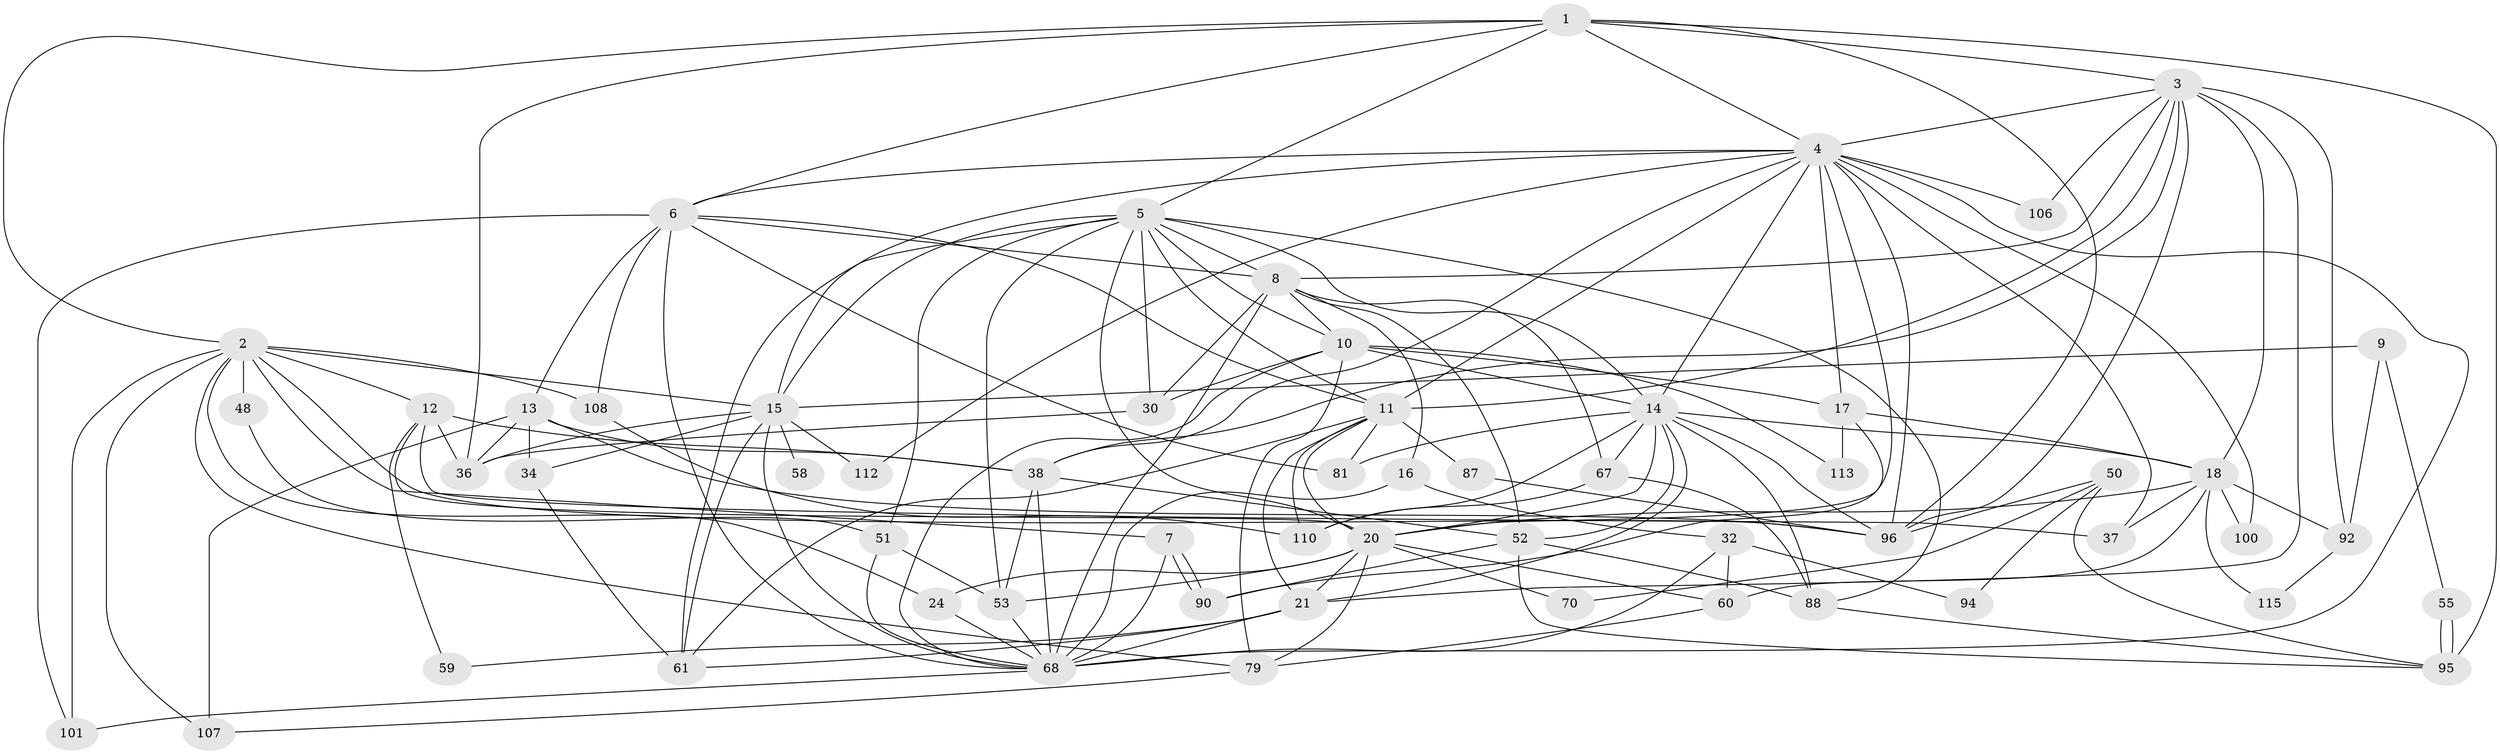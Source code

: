 // original degree distribution, {3: 0.23931623931623933, 4: 0.2905982905982906, 6: 0.11965811965811966, 2: 0.15384615384615385, 5: 0.1452991452991453, 7: 0.042735042735042736, 8: 0.008547008547008548}
// Generated by graph-tools (version 1.1) at 2025/15/03/09/25 04:15:06]
// undirected, 58 vertices, 158 edges
graph export_dot {
graph [start="1"]
  node [color=gray90,style=filled];
  1 [super="+64"];
  2 [super="+46+83"];
  3 [super="+40+47"];
  4 [super="+19+89+22"];
  5 [super="+42+28"];
  6 [super="+45"];
  7;
  8 [super="+77+80"];
  9;
  10 [super="+71+49"];
  11 [super="+44+29+66"];
  12;
  13 [super="+99"];
  14 [super="+65+103"];
  15 [super="+25+39"];
  16;
  17 [super="+27"];
  18 [super="+86"];
  20 [super="+63+23"];
  21 [super="+35+33"];
  24;
  30;
  32;
  34;
  36;
  37;
  38 [super="+97+109+54+69"];
  48;
  50;
  51;
  52 [super="+93"];
  53 [super="+85+62"];
  55;
  58;
  59;
  60 [super="+116"];
  61 [super="+105+82"];
  67 [super="+73"];
  68 [super="+117+104+91+75"];
  70;
  79;
  81;
  87;
  88;
  90;
  92;
  94;
  95 [super="+114"];
  96 [super="+111"];
  100;
  101;
  106;
  107;
  108;
  110;
  112;
  113;
  115;
  1 -- 4;
  1 -- 36;
  1 -- 2;
  1 -- 3;
  1 -- 95;
  1 -- 96;
  1 -- 6;
  1 -- 5;
  2 -- 108;
  2 -- 101;
  2 -- 7;
  2 -- 107;
  2 -- 48;
  2 -- 79;
  2 -- 15;
  2 -- 96;
  2 -- 24;
  2 -- 12;
  3 -- 92;
  3 -- 11;
  3 -- 18;
  3 -- 21;
  3 -- 38;
  3 -- 8;
  3 -- 106;
  3 -- 96;
  3 -- 4;
  4 -- 100;
  4 -- 6;
  4 -- 38 [weight=4];
  4 -- 20 [weight=3];
  4 -- 68 [weight=2];
  4 -- 15;
  4 -- 96;
  4 -- 37;
  4 -- 106;
  4 -- 11;
  4 -- 14;
  4 -- 112;
  4 -- 17;
  5 -- 61;
  5 -- 8 [weight=2];
  5 -- 88;
  5 -- 11;
  5 -- 10;
  5 -- 14;
  5 -- 51;
  5 -- 53;
  5 -- 30;
  5 -- 15 [weight=2];
  5 -- 20;
  6 -- 81;
  6 -- 13;
  6 -- 101;
  6 -- 11;
  6 -- 68;
  6 -- 8;
  6 -- 108;
  7 -- 90;
  7 -- 90;
  7 -- 68;
  8 -- 52;
  8 -- 68;
  8 -- 10;
  8 -- 16;
  8 -- 67;
  8 -- 30;
  9 -- 55;
  9 -- 92;
  9 -- 15;
  10 -- 30;
  10 -- 113;
  10 -- 14;
  10 -- 79;
  10 -- 17;
  10 -- 68;
  11 -- 20 [weight=4];
  11 -- 81;
  11 -- 87;
  11 -- 61;
  11 -- 110;
  11 -- 21;
  12 -- 37;
  12 -- 36;
  12 -- 59;
  12 -- 38;
  12 -- 20;
  13 -- 34;
  13 -- 38;
  13 -- 96;
  13 -- 107;
  13 -- 36;
  14 -- 67;
  14 -- 110;
  14 -- 81;
  14 -- 18;
  14 -- 20 [weight=2];
  14 -- 88;
  14 -- 96;
  14 -- 21;
  14 -- 52;
  15 -- 36;
  15 -- 58 [weight=2];
  15 -- 112;
  15 -- 34;
  15 -- 61;
  15 -- 68;
  16 -- 32;
  16 -- 68;
  17 -- 18;
  17 -- 90;
  17 -- 113;
  18 -- 100;
  18 -- 115;
  18 -- 37;
  18 -- 92;
  18 -- 60;
  18 -- 20;
  20 -- 53 [weight=2];
  20 -- 70 [weight=2];
  20 -- 60;
  20 -- 21;
  20 -- 24;
  20 -- 79;
  21 -- 68;
  21 -- 59;
  21 -- 61;
  24 -- 68;
  30 -- 36;
  32 -- 94;
  32 -- 68;
  32 -- 60;
  34 -- 61;
  38 -- 53;
  38 -- 52;
  38 -- 68;
  48 -- 51;
  50 -- 95;
  50 -- 96;
  50 -- 70;
  50 -- 94;
  51 -- 68;
  51 -- 53;
  52 -- 90;
  52 -- 88;
  52 -- 95;
  53 -- 68;
  55 -- 95 [weight=2];
  55 -- 95;
  60 -- 79;
  67 -- 88;
  67 -- 110;
  68 -- 101;
  79 -- 107;
  87 -- 96;
  88 -- 95;
  92 -- 115;
  108 -- 110;
}
